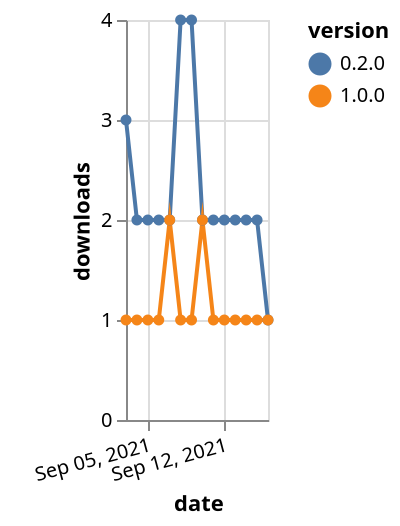 {"$schema": "https://vega.github.io/schema/vega-lite/v5.json", "description": "A simple bar chart with embedded data.", "data": {"values": [{"date": "2021-09-03", "total": 2367, "delta": 3, "version": "0.2.0"}, {"date": "2021-09-04", "total": 2369, "delta": 2, "version": "0.2.0"}, {"date": "2021-09-05", "total": 2371, "delta": 2, "version": "0.2.0"}, {"date": "2021-09-06", "total": 2373, "delta": 2, "version": "0.2.0"}, {"date": "2021-09-07", "total": 2375, "delta": 2, "version": "0.2.0"}, {"date": "2021-09-08", "total": 2379, "delta": 4, "version": "0.2.0"}, {"date": "2021-09-09", "total": 2383, "delta": 4, "version": "0.2.0"}, {"date": "2021-09-10", "total": 2385, "delta": 2, "version": "0.2.0"}, {"date": "2021-09-11", "total": 2387, "delta": 2, "version": "0.2.0"}, {"date": "2021-09-12", "total": 2389, "delta": 2, "version": "0.2.0"}, {"date": "2021-09-13", "total": 2391, "delta": 2, "version": "0.2.0"}, {"date": "2021-09-14", "total": 2393, "delta": 2, "version": "0.2.0"}, {"date": "2021-09-15", "total": 2395, "delta": 2, "version": "0.2.0"}, {"date": "2021-09-16", "total": 2396, "delta": 1, "version": "0.2.0"}, {"date": "2021-09-03", "total": 184, "delta": 1, "version": "1.0.0"}, {"date": "2021-09-04", "total": 185, "delta": 1, "version": "1.0.0"}, {"date": "2021-09-05", "total": 186, "delta": 1, "version": "1.0.0"}, {"date": "2021-09-06", "total": 187, "delta": 1, "version": "1.0.0"}, {"date": "2021-09-07", "total": 189, "delta": 2, "version": "1.0.0"}, {"date": "2021-09-08", "total": 190, "delta": 1, "version": "1.0.0"}, {"date": "2021-09-09", "total": 191, "delta": 1, "version": "1.0.0"}, {"date": "2021-09-10", "total": 193, "delta": 2, "version": "1.0.0"}, {"date": "2021-09-11", "total": 194, "delta": 1, "version": "1.0.0"}, {"date": "2021-09-12", "total": 195, "delta": 1, "version": "1.0.0"}, {"date": "2021-09-13", "total": 196, "delta": 1, "version": "1.0.0"}, {"date": "2021-09-14", "total": 197, "delta": 1, "version": "1.0.0"}, {"date": "2021-09-15", "total": 198, "delta": 1, "version": "1.0.0"}, {"date": "2021-09-16", "total": 199, "delta": 1, "version": "1.0.0"}]}, "width": "container", "mark": {"type": "line", "point": {"filled": true}}, "encoding": {"x": {"field": "date", "type": "temporal", "timeUnit": "yearmonthdate", "title": "date", "axis": {"labelAngle": -15}}, "y": {"field": "delta", "type": "quantitative", "title": "downloads"}, "color": {"field": "version", "type": "nominal"}, "tooltip": {"field": "delta"}}}